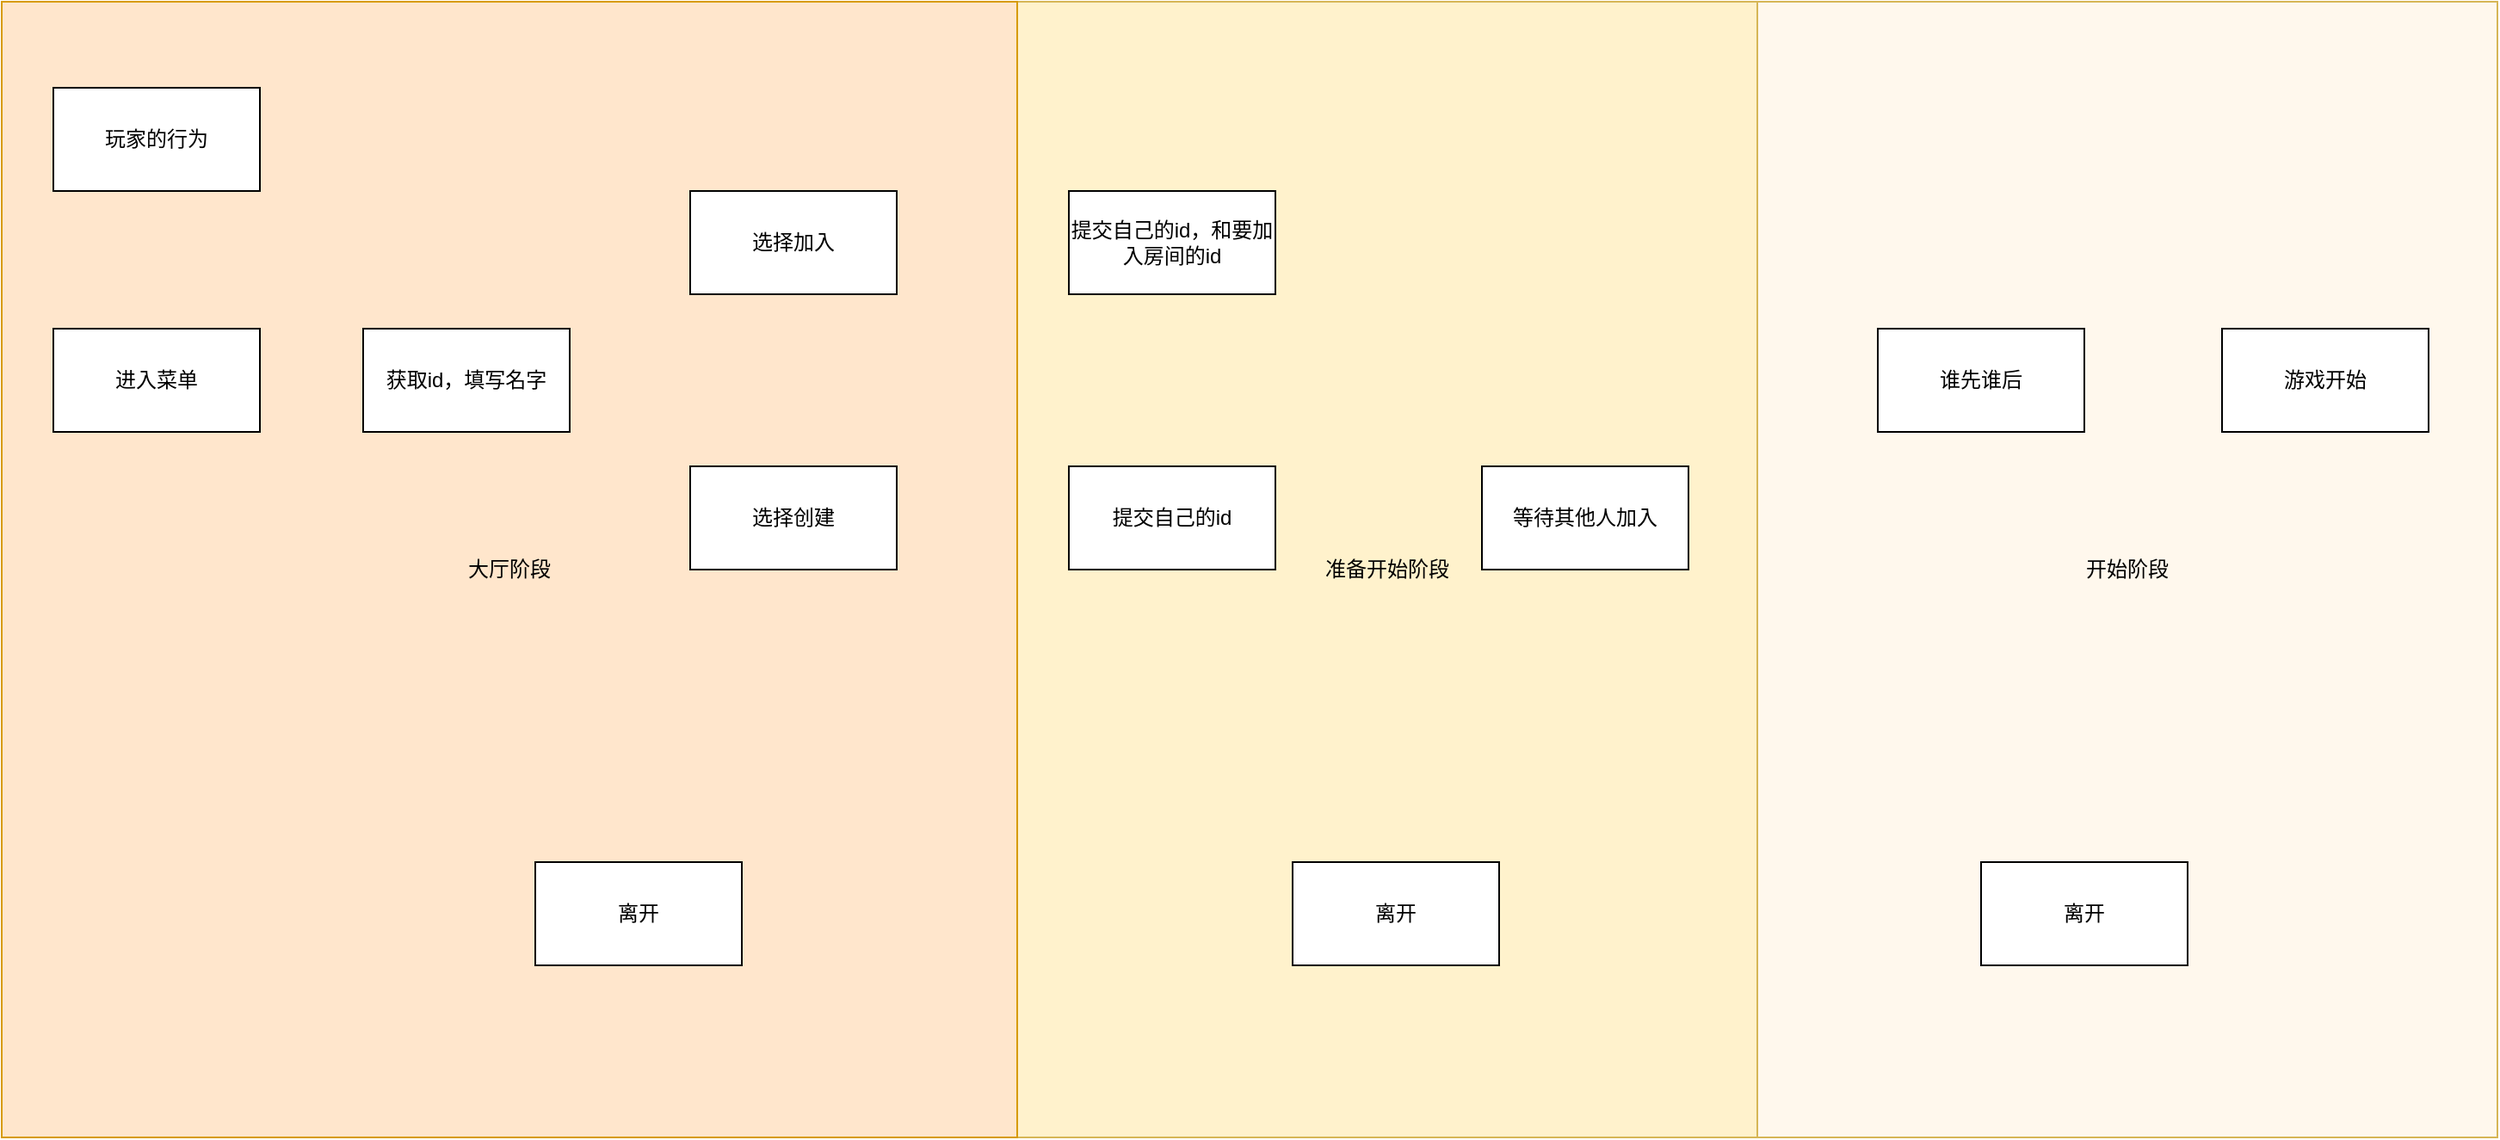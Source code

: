 <mxfile version="13.9.9" type="device"><diagram id="uxB8IqNehfoPD61_v36W" name="第 1 页"><mxGraphModel dx="1422" dy="814" grid="1" gridSize="10" guides="1" tooltips="1" connect="1" arrows="1" fold="1" page="1" pageScale="1" pageWidth="827" pageHeight="1169" math="0" shadow="0"><root><mxCell id="0"/><mxCell id="1" parent="0"/><mxCell id="EHIfAjvxWgFye8s-N5sY-14" value="开始阶段" style="rounded=0;whiteSpace=wrap;html=1;strokeColor=#d6b656;fillColor=#FFF8ED;" vertex="1" parent="1"><mxGeometry x="1140" y="220" width="430" height="660" as="geometry"/></mxCell><mxCell id="EHIfAjvxWgFye8s-N5sY-12" value="准备开始阶段" style="rounded=0;whiteSpace=wrap;html=1;fillColor=#fff2cc;strokeColor=#d6b656;" vertex="1" parent="1"><mxGeometry x="710" y="220" width="430" height="660" as="geometry"/></mxCell><mxCell id="EHIfAjvxWgFye8s-N5sY-11" value="大厅阶段" style="rounded=0;whiteSpace=wrap;html=1;fillColor=#ffe6cc;strokeColor=#d79b00;" vertex="1" parent="1"><mxGeometry x="120" y="220" width="590" height="660" as="geometry"/></mxCell><mxCell id="EHIfAjvxWgFye8s-N5sY-1" value="玩家的行为" style="rounded=0;whiteSpace=wrap;html=1;" vertex="1" parent="1"><mxGeometry x="150" y="270" width="120" height="60" as="geometry"/></mxCell><mxCell id="EHIfAjvxWgFye8s-N5sY-2" value="进入菜单" style="rounded=0;whiteSpace=wrap;html=1;" vertex="1" parent="1"><mxGeometry x="150" y="410" width="120" height="60" as="geometry"/></mxCell><mxCell id="EHIfAjvxWgFye8s-N5sY-3" value="选择加入" style="rounded=0;whiteSpace=wrap;html=1;" vertex="1" parent="1"><mxGeometry x="520" y="330" width="120" height="60" as="geometry"/></mxCell><mxCell id="EHIfAjvxWgFye8s-N5sY-4" value="获取id，填写名字" style="rounded=0;whiteSpace=wrap;html=1;" vertex="1" parent="1"><mxGeometry x="330" y="410" width="120" height="60" as="geometry"/></mxCell><mxCell id="EHIfAjvxWgFye8s-N5sY-5" value="选择创建" style="rounded=0;whiteSpace=wrap;html=1;" vertex="1" parent="1"><mxGeometry x="520" y="490" width="120" height="60" as="geometry"/></mxCell><mxCell id="EHIfAjvxWgFye8s-N5sY-6" value="离开" style="rounded=0;whiteSpace=wrap;html=1;" vertex="1" parent="1"><mxGeometry x="430" y="720" width="120" height="60" as="geometry"/></mxCell><mxCell id="EHIfAjvxWgFye8s-N5sY-7" value="提交自己的id，和要加入房间的id" style="rounded=0;whiteSpace=wrap;html=1;" vertex="1" parent="1"><mxGeometry x="740" y="330" width="120" height="60" as="geometry"/></mxCell><mxCell id="EHIfAjvxWgFye8s-N5sY-8" value="提交自己的id" style="rounded=0;whiteSpace=wrap;html=1;" vertex="1" parent="1"><mxGeometry x="740" y="490" width="120" height="60" as="geometry"/></mxCell><mxCell id="EHIfAjvxWgFye8s-N5sY-9" value="游戏开始" style="rounded=0;whiteSpace=wrap;html=1;" vertex="1" parent="1"><mxGeometry x="1410" y="410" width="120" height="60" as="geometry"/></mxCell><mxCell id="EHIfAjvxWgFye8s-N5sY-10" value="等待其他人加入" style="rounded=0;whiteSpace=wrap;html=1;" vertex="1" parent="1"><mxGeometry x="980" y="490" width="120" height="60" as="geometry"/></mxCell><mxCell id="EHIfAjvxWgFye8s-N5sY-13" value="谁先谁后" style="rounded=0;whiteSpace=wrap;html=1;" vertex="1" parent="1"><mxGeometry x="1210" y="410" width="120" height="60" as="geometry"/></mxCell><mxCell id="EHIfAjvxWgFye8s-N5sY-15" value="离开" style="rounded=0;whiteSpace=wrap;html=1;" vertex="1" parent="1"><mxGeometry x="870" y="720" width="120" height="60" as="geometry"/></mxCell><mxCell id="EHIfAjvxWgFye8s-N5sY-16" value="离开" style="rounded=0;whiteSpace=wrap;html=1;" vertex="1" parent="1"><mxGeometry x="1270" y="720" width="120" height="60" as="geometry"/></mxCell></root></mxGraphModel></diagram></mxfile>